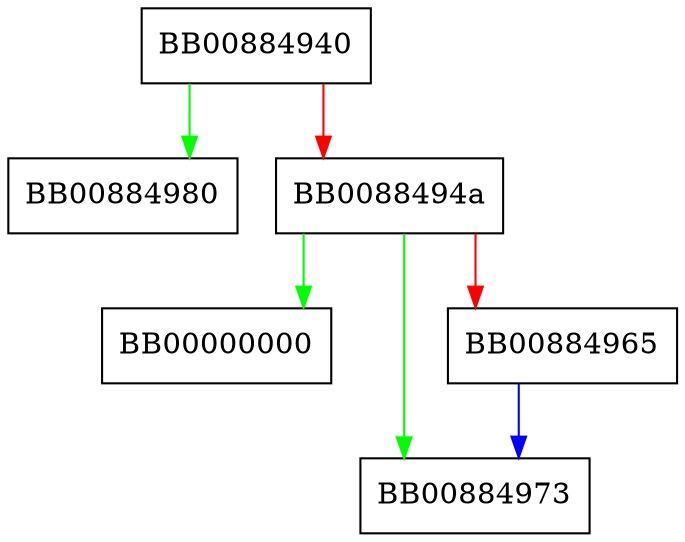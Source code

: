digraph init {
  node [shape="box"];
  graph [splines=ortho];
  BB00884940 -> BB00884980 [color="green"];
  BB00884940 -> BB0088494a [color="red"];
  BB0088494a -> BB00000000 [color="green"];
  BB0088494a -> BB00884973 [color="green"];
  BB0088494a -> BB00884965 [color="red"];
  BB00884965 -> BB00884973 [color="blue"];
}